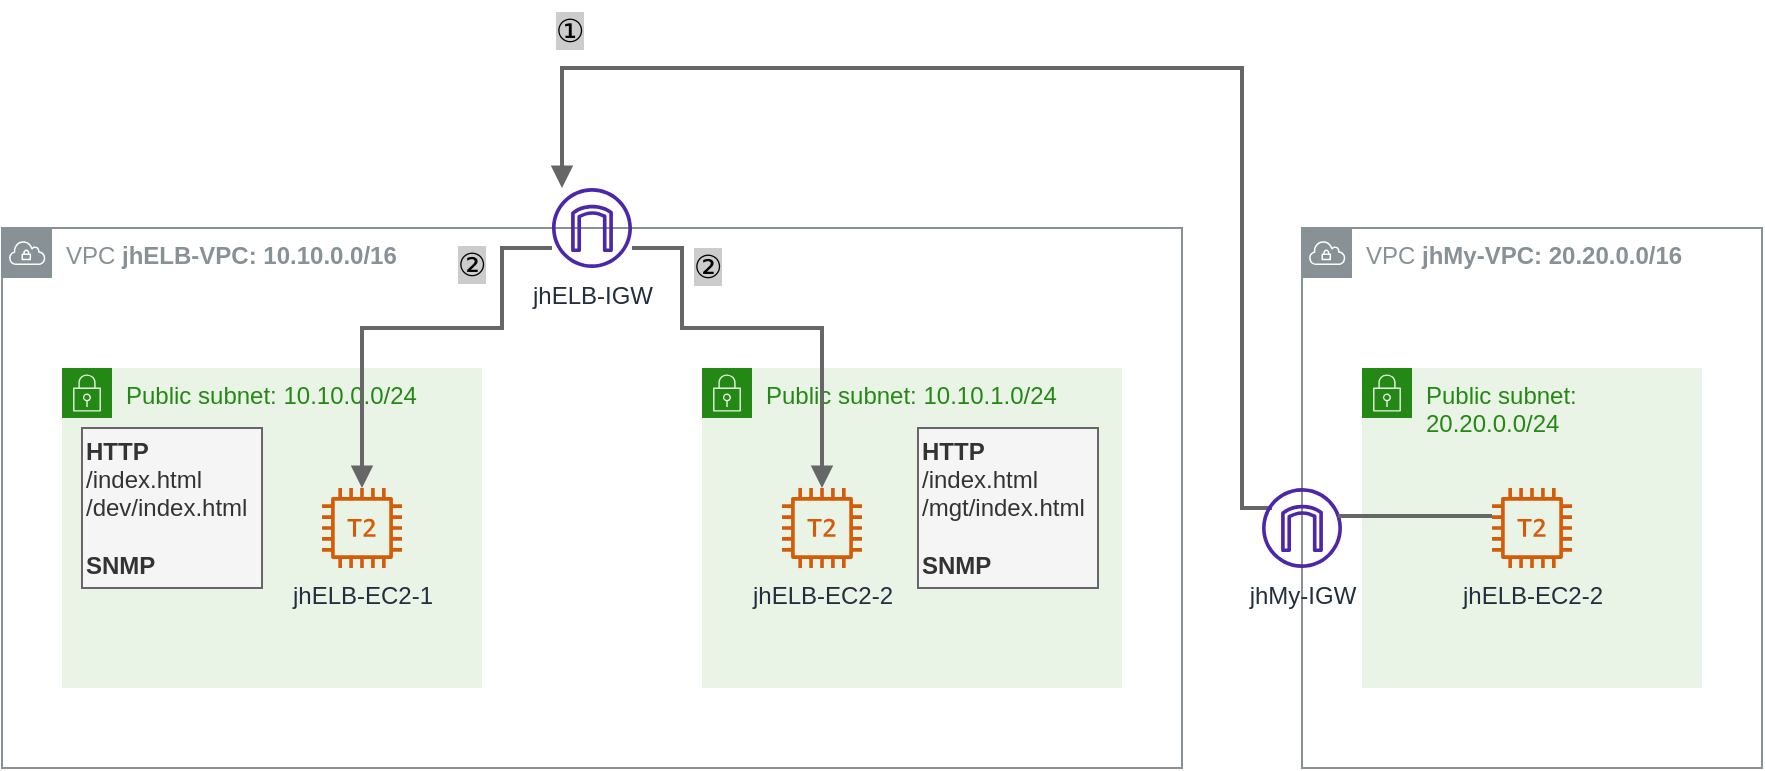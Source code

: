 <mxfile version="20.3.0" type="device"><diagram id="O1QQbL72nYp6XeWh-pYY" name="페이지-1"><mxGraphModel dx="1298" dy="892" grid="1" gridSize="10" guides="1" tooltips="1" connect="1" arrows="1" fold="1" page="1" pageScale="1" pageWidth="827" pageHeight="1169" math="0" shadow="0"><root><mxCell id="0"/><mxCell id="1" parent="0"/><mxCell id="yalJn6UqCPsWomniYJql-1" value="VPC &lt;b&gt;jhELB-VPC: 10.10.0.0/16&lt;/b&gt;" style="sketch=0;outlineConnect=0;gradientColor=none;html=1;whiteSpace=wrap;fontSize=12;fontStyle=0;shape=mxgraph.aws4.group;grIcon=mxgraph.aws4.group_vpc;strokeColor=#879196;fillColor=none;verticalAlign=top;align=left;spacingLeft=30;fontColor=#879196;dashed=0;" parent="1" vertex="1"><mxGeometry x="40" y="370" width="590" height="270" as="geometry"/></mxCell><mxCell id="yalJn6UqCPsWomniYJql-3" value="Public subnet: 10.10.0.0/24" style="points=[[0,0],[0.25,0],[0.5,0],[0.75,0],[1,0],[1,0.25],[1,0.5],[1,0.75],[1,1],[0.75,1],[0.5,1],[0.25,1],[0,1],[0,0.75],[0,0.5],[0,0.25]];outlineConnect=0;gradientColor=none;html=1;whiteSpace=wrap;fontSize=12;fontStyle=0;container=1;pointerEvents=0;collapsible=0;recursiveResize=0;shape=mxgraph.aws4.group;grIcon=mxgraph.aws4.group_security_group;grStroke=0;strokeColor=#248814;fillColor=#E9F3E6;verticalAlign=top;align=left;spacingLeft=30;fontColor=#248814;dashed=0;" parent="1" vertex="1"><mxGeometry x="70" y="440" width="210" height="160" as="geometry"/></mxCell><mxCell id="yalJn6UqCPsWomniYJql-4" value="jhELB-EC2-1" style="sketch=0;outlineConnect=0;fontColor=#232F3E;gradientColor=none;fillColor=#D45B07;strokeColor=none;dashed=0;verticalLabelPosition=bottom;verticalAlign=top;align=center;html=1;fontSize=12;fontStyle=0;aspect=fixed;pointerEvents=1;shape=mxgraph.aws4.t2_instance;" parent="yalJn6UqCPsWomniYJql-3" vertex="1"><mxGeometry x="130" y="60" width="40" height="40" as="geometry"/></mxCell><mxCell id="yalJn6UqCPsWomniYJql-5" value="&lt;b&gt;HTTP&lt;/b&gt;&lt;br&gt;/index.html&lt;br&gt;/dev/index.html&lt;br&gt;&lt;br&gt;&lt;b&gt;SNMP&lt;/b&gt;" style="text;html=1;strokeColor=#666666;fillColor=#f5f5f5;align=left;verticalAlign=middle;whiteSpace=wrap;rounded=0;fontColor=#333333;" parent="1" vertex="1"><mxGeometry x="80" y="470" width="90" height="80" as="geometry"/></mxCell><mxCell id="yalJn6UqCPsWomniYJql-6" value="Public subnet: 10.10.1.0/24" style="points=[[0,0],[0.25,0],[0.5,0],[0.75,0],[1,0],[1,0.25],[1,0.5],[1,0.75],[1,1],[0.75,1],[0.5,1],[0.25,1],[0,1],[0,0.75],[0,0.5],[0,0.25]];outlineConnect=0;gradientColor=none;html=1;whiteSpace=wrap;fontSize=12;fontStyle=0;container=1;pointerEvents=0;collapsible=0;recursiveResize=0;shape=mxgraph.aws4.group;grIcon=mxgraph.aws4.group_security_group;grStroke=0;strokeColor=#248814;fillColor=#E9F3E6;verticalAlign=top;align=left;spacingLeft=30;fontColor=#248814;dashed=0;" parent="1" vertex="1"><mxGeometry x="390" y="440" width="210" height="160" as="geometry"/></mxCell><mxCell id="yalJn6UqCPsWomniYJql-7" value="jhELB-EC2-2" style="sketch=0;outlineConnect=0;fontColor=#232F3E;gradientColor=none;fillColor=#D45B07;strokeColor=none;dashed=0;verticalLabelPosition=bottom;verticalAlign=top;align=center;html=1;fontSize=12;fontStyle=0;aspect=fixed;pointerEvents=1;shape=mxgraph.aws4.t2_instance;" parent="yalJn6UqCPsWomniYJql-6" vertex="1"><mxGeometry x="40" y="60" width="40" height="40" as="geometry"/></mxCell><mxCell id="yalJn6UqCPsWomniYJql-8" value="&lt;b&gt;HTTP&lt;/b&gt;&lt;br&gt;/index.html&lt;br&gt;/mgt/index.html&lt;br&gt;&lt;br&gt;&lt;b&gt;SNMP&lt;/b&gt;" style="text;html=1;strokeColor=#666666;fillColor=#f5f5f5;align=left;verticalAlign=middle;whiteSpace=wrap;rounded=0;fontColor=#333333;" parent="1" vertex="1"><mxGeometry x="498" y="470" width="90" height="80" as="geometry"/></mxCell><mxCell id="yalJn6UqCPsWomniYJql-9" value="VPC &lt;b&gt;jhMy-VPC: 20.20.0.0/16&lt;/b&gt;" style="sketch=0;outlineConnect=0;gradientColor=none;html=1;whiteSpace=wrap;fontSize=12;fontStyle=0;shape=mxgraph.aws4.group;grIcon=mxgraph.aws4.group_vpc;strokeColor=#879196;fillColor=none;verticalAlign=top;align=left;spacingLeft=30;fontColor=#879196;dashed=0;" parent="1" vertex="1"><mxGeometry x="690" y="370" width="230" height="270" as="geometry"/></mxCell><mxCell id="yalJn6UqCPsWomniYJql-10" value="Public subnet: 20.20.0.0/24" style="points=[[0,0],[0.25,0],[0.5,0],[0.75,0],[1,0],[1,0.25],[1,0.5],[1,0.75],[1,1],[0.75,1],[0.5,1],[0.25,1],[0,1],[0,0.75],[0,0.5],[0,0.25]];outlineConnect=0;gradientColor=none;html=1;whiteSpace=wrap;fontSize=12;fontStyle=0;container=1;pointerEvents=0;collapsible=0;recursiveResize=0;shape=mxgraph.aws4.group;grIcon=mxgraph.aws4.group_security_group;grStroke=0;strokeColor=#248814;fillColor=#E9F3E6;verticalAlign=top;align=left;spacingLeft=30;fontColor=#248814;dashed=0;" parent="1" vertex="1"><mxGeometry x="720" y="440" width="170" height="160" as="geometry"/></mxCell><mxCell id="yalJn6UqCPsWomniYJql-11" value="jhELB-EC2-2" style="sketch=0;outlineConnect=0;fontColor=#232F3E;gradientColor=none;fillColor=#D45B07;strokeColor=none;dashed=0;verticalLabelPosition=bottom;verticalAlign=top;align=center;html=1;fontSize=12;fontStyle=0;aspect=fixed;pointerEvents=1;shape=mxgraph.aws4.t2_instance;" parent="yalJn6UqCPsWomniYJql-10" vertex="1"><mxGeometry x="65" y="60" width="40" height="40" as="geometry"/></mxCell><mxCell id="yalJn6UqCPsWomniYJql-18" style="edgeStyle=orthogonalEdgeStyle;rounded=0;orthogonalLoop=1;jettySize=auto;html=1;strokeWidth=2;endArrow=block;endFill=1;fillColor=#f5f5f5;strokeColor=#666666;" parent="1" source="yalJn6UqCPsWomniYJql-12" target="yalJn6UqCPsWomniYJql-4" edge="1"><mxGeometry relative="1" as="geometry"><Array as="points"><mxPoint x="290" y="380"/><mxPoint x="290" y="420"/><mxPoint x="220" y="420"/></Array></mxGeometry></mxCell><mxCell id="yalJn6UqCPsWomniYJql-19" style="edgeStyle=orthogonalEdgeStyle;rounded=0;orthogonalLoop=1;jettySize=auto;html=1;strokeWidth=2;endArrow=block;endFill=1;fillColor=#f5f5f5;strokeColor=#666666;" parent="1" source="yalJn6UqCPsWomniYJql-12" target="yalJn6UqCPsWomniYJql-7" edge="1"><mxGeometry relative="1" as="geometry"><Array as="points"><mxPoint x="380" y="380"/><mxPoint x="380" y="420"/><mxPoint x="450" y="420"/></Array></mxGeometry></mxCell><mxCell id="yalJn6UqCPsWomniYJql-12" value="jhELB-IGW" style="sketch=0;outlineConnect=0;fontColor=#232F3E;gradientColor=none;fillColor=#4D27AA;strokeColor=none;dashed=0;verticalLabelPosition=bottom;verticalAlign=top;align=center;html=1;fontSize=12;fontStyle=0;aspect=fixed;pointerEvents=1;shape=mxgraph.aws4.internet_gateway;" parent="1" vertex="1"><mxGeometry x="315" y="350" width="40" height="40" as="geometry"/></mxCell><mxCell id="yalJn6UqCPsWomniYJql-17" style="edgeStyle=orthogonalEdgeStyle;rounded=0;orthogonalLoop=1;jettySize=auto;html=1;strokeWidth=2;endArrow=block;endFill=1;fillColor=#f5f5f5;strokeColor=#666666;" parent="1" target="yalJn6UqCPsWomniYJql-12" edge="1"><mxGeometry relative="1" as="geometry"><mxPoint x="675" y="510" as="sourcePoint"/><mxPoint x="230" y="350" as="targetPoint"/><Array as="points"><mxPoint x="660" y="510"/><mxPoint x="660" y="290"/><mxPoint x="320" y="290"/></Array></mxGeometry></mxCell><mxCell id="yalJn6UqCPsWomniYJql-13" value="jhMy-IGW" style="sketch=0;outlineConnect=0;fontColor=#232F3E;gradientColor=none;fillColor=#4D27AA;strokeColor=none;dashed=0;verticalLabelPosition=bottom;verticalAlign=top;align=center;html=1;fontSize=12;fontStyle=0;aspect=fixed;pointerEvents=1;shape=mxgraph.aws4.internet_gateway;" parent="1" vertex="1"><mxGeometry x="670" y="500" width="40" height="40" as="geometry"/></mxCell><mxCell id="yalJn6UqCPsWomniYJql-16" style="edgeStyle=orthogonalEdgeStyle;rounded=0;orthogonalLoop=1;jettySize=auto;html=1;endArrow=none;endFill=0;strokeWidth=2;fillColor=#f5f5f5;strokeColor=#666666;endSize=6;" parent="1" edge="1"><mxGeometry relative="1" as="geometry"><mxPoint x="785" y="514" as="sourcePoint"/><mxPoint x="708" y="514" as="targetPoint"/></mxGeometry></mxCell><mxCell id="yalJn6UqCPsWomniYJql-34" value="①" style="text;html=1;strokeColor=none;fillColor=none;align=center;verticalAlign=middle;whiteSpace=wrap;rounded=0;labelBackgroundColor=#CCCCCC;fontSize=16;" parent="1" vertex="1"><mxGeometry x="312" y="256" width="24" height="30" as="geometry"/></mxCell><mxCell id="yalJn6UqCPsWomniYJql-44" value="②" style="text;html=1;strokeColor=none;fillColor=none;align=center;verticalAlign=middle;whiteSpace=wrap;rounded=0;labelBackgroundColor=#CCCCCC;fontSize=16;" parent="1" vertex="1"><mxGeometry x="378" y="374" width="30" height="30" as="geometry"/></mxCell><mxCell id="yalJn6UqCPsWomniYJql-45" value="②" style="text;html=1;strokeColor=none;fillColor=none;align=center;verticalAlign=middle;whiteSpace=wrap;rounded=0;labelBackgroundColor=#CCCCCC;fontSize=16;" parent="1" vertex="1"><mxGeometry x="260" y="373" width="30" height="30" as="geometry"/></mxCell></root></mxGraphModel></diagram></mxfile>